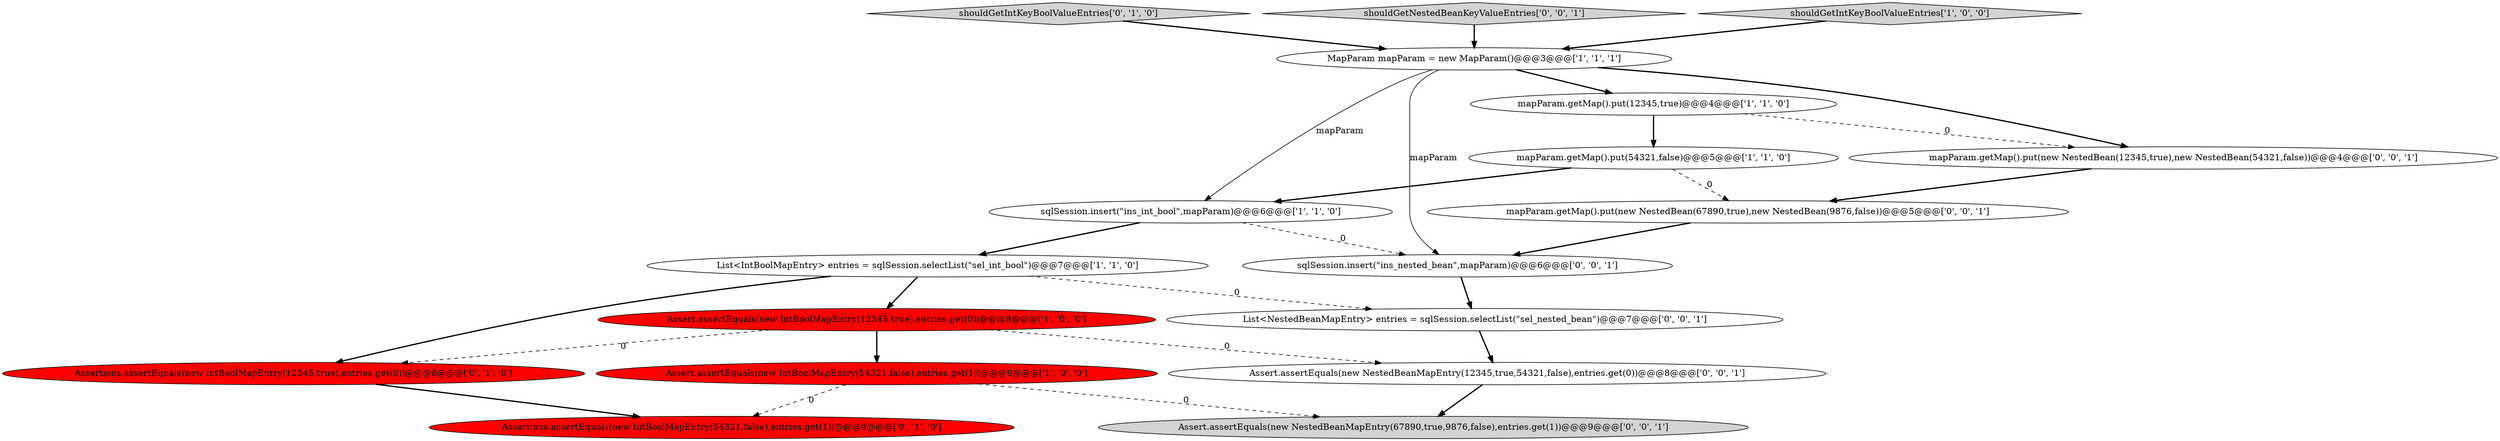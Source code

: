 digraph {
4 [style = filled, label = "sqlSession.insert(\"ins_int_bool\",mapParam)@@@6@@@['1', '1', '0']", fillcolor = white, shape = ellipse image = "AAA0AAABBB1BBB"];
11 [style = filled, label = "List<NestedBeanMapEntry> entries = sqlSession.selectList(\"sel_nested_bean\")@@@7@@@['0', '0', '1']", fillcolor = white, shape = ellipse image = "AAA0AAABBB3BBB"];
15 [style = filled, label = "mapParam.getMap().put(new NestedBean(12345,true),new NestedBean(54321,false))@@@4@@@['0', '0', '1']", fillcolor = white, shape = ellipse image = "AAA0AAABBB3BBB"];
5 [style = filled, label = "Assert.assertEquals(new IntBoolMapEntry(12345,true),entries.get(0))@@@8@@@['1', '0', '0']", fillcolor = red, shape = ellipse image = "AAA1AAABBB1BBB"];
9 [style = filled, label = "shouldGetIntKeyBoolValueEntries['0', '1', '0']", fillcolor = lightgray, shape = diamond image = "AAA0AAABBB2BBB"];
14 [style = filled, label = "mapParam.getMap().put(new NestedBean(67890,true),new NestedBean(9876,false))@@@5@@@['0', '0', '1']", fillcolor = white, shape = ellipse image = "AAA0AAABBB3BBB"];
1 [style = filled, label = "mapParam.getMap().put(12345,true)@@@4@@@['1', '1', '0']", fillcolor = white, shape = ellipse image = "AAA0AAABBB1BBB"];
16 [style = filled, label = "shouldGetNestedBeanKeyValueEntries['0', '0', '1']", fillcolor = lightgray, shape = diamond image = "AAA0AAABBB3BBB"];
17 [style = filled, label = "sqlSession.insert(\"ins_nested_bean\",mapParam)@@@6@@@['0', '0', '1']", fillcolor = white, shape = ellipse image = "AAA0AAABBB3BBB"];
7 [style = filled, label = "Assert.assertEquals(new IntBoolMapEntry(54321,false),entries.get(1))@@@9@@@['1', '0', '0']", fillcolor = red, shape = ellipse image = "AAA1AAABBB1BBB"];
3 [style = filled, label = "mapParam.getMap().put(54321,false)@@@5@@@['1', '1', '0']", fillcolor = white, shape = ellipse image = "AAA0AAABBB1BBB"];
13 [style = filled, label = "Assert.assertEquals(new NestedBeanMapEntry(67890,true,9876,false),entries.get(1))@@@9@@@['0', '0', '1']", fillcolor = lightgray, shape = ellipse image = "AAA0AAABBB3BBB"];
2 [style = filled, label = "MapParam mapParam = new MapParam()@@@3@@@['1', '1', '1']", fillcolor = white, shape = ellipse image = "AAA0AAABBB1BBB"];
12 [style = filled, label = "Assert.assertEquals(new NestedBeanMapEntry(12345,true,54321,false),entries.get(0))@@@8@@@['0', '0', '1']", fillcolor = white, shape = ellipse image = "AAA0AAABBB3BBB"];
6 [style = filled, label = "shouldGetIntKeyBoolValueEntries['1', '0', '0']", fillcolor = lightgray, shape = diamond image = "AAA0AAABBB1BBB"];
10 [style = filled, label = "Assertions.assertEquals(new IntBoolMapEntry(12345,true),entries.get(0))@@@8@@@['0', '1', '0']", fillcolor = red, shape = ellipse image = "AAA1AAABBB2BBB"];
8 [style = filled, label = "Assertions.assertEquals(new IntBoolMapEntry(54321,false),entries.get(1))@@@9@@@['0', '1', '0']", fillcolor = red, shape = ellipse image = "AAA1AAABBB2BBB"];
0 [style = filled, label = "List<IntBoolMapEntry> entries = sqlSession.selectList(\"sel_int_bool\")@@@7@@@['1', '1', '0']", fillcolor = white, shape = ellipse image = "AAA0AAABBB1BBB"];
5->12 [style = dashed, label="0"];
15->14 [style = bold, label=""];
4->17 [style = dashed, label="0"];
9->2 [style = bold, label=""];
2->1 [style = bold, label=""];
1->15 [style = dashed, label="0"];
7->8 [style = dashed, label="0"];
1->3 [style = bold, label=""];
14->17 [style = bold, label=""];
11->12 [style = bold, label=""];
0->11 [style = dashed, label="0"];
16->2 [style = bold, label=""];
3->4 [style = bold, label=""];
4->0 [style = bold, label=""];
6->2 [style = bold, label=""];
12->13 [style = bold, label=""];
2->17 [style = solid, label="mapParam"];
0->10 [style = bold, label=""];
10->8 [style = bold, label=""];
5->10 [style = dashed, label="0"];
2->4 [style = solid, label="mapParam"];
2->15 [style = bold, label=""];
7->13 [style = dashed, label="0"];
5->7 [style = bold, label=""];
3->14 [style = dashed, label="0"];
0->5 [style = bold, label=""];
17->11 [style = bold, label=""];
}
